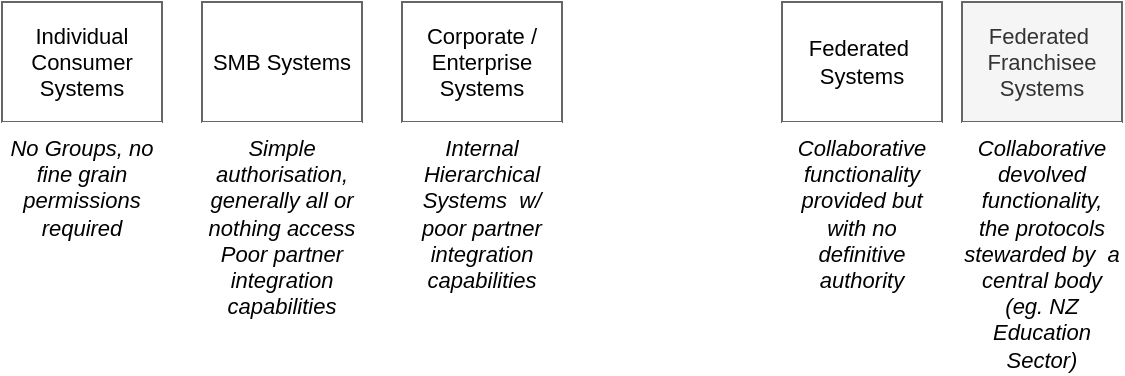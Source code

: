 <mxfile compressed="false" version="20.3.0" type="device">
  <diagram id="BayGc8JBj5o5I4HfzpmJ" name="Functionality/Analysis/Comparison of different User &amp; Group Management Capabilities Depending on Platform Choices">
    <mxGraphModel dx="782" dy="517" grid="1" gridSize="10" guides="1" tooltips="1" connect="1" arrows="1" fold="1" page="1" pageScale="1" pageWidth="827" pageHeight="1169" math="0" shadow="0">
      <root>
        <mxCell id="___ZYtuKfzhHM2hxXnuB-0" />
        <mxCell id="___ZYtuKfzhHM2hxXnuB-1" parent="___ZYtuKfzhHM2hxXnuB-0" />
        <mxCell id="___ZYtuKfzhHM2hxXnuB-2" value="Individual Consumer Systems" style="rounded=0;whiteSpace=wrap;html=1;fontSize=11;strokeColor=#666666;" parent="___ZYtuKfzhHM2hxXnuB-1" vertex="1">
          <mxGeometry x="120" y="120" width="80" height="60" as="geometry" />
        </mxCell>
        <mxCell id="___ZYtuKfzhHM2hxXnuB-3" value="Corporate / Enterprise Systems" style="rounded=0;whiteSpace=wrap;html=1;fontSize=11;strokeColor=#666666;" parent="___ZYtuKfzhHM2hxXnuB-1" vertex="1">
          <mxGeometry x="320" y="120" width="80" height="60" as="geometry" />
        </mxCell>
        <mxCell id="___ZYtuKfzhHM2hxXnuB-4" value="SMB Systems" style="rounded=0;whiteSpace=wrap;html=1;fontSize=11;strokeColor=#666666;" parent="___ZYtuKfzhHM2hxXnuB-1" vertex="1">
          <mxGeometry x="220" y="120" width="80" height="60" as="geometry" />
        </mxCell>
        <mxCell id="___ZYtuKfzhHM2hxXnuB-5" value="Federated&amp;nbsp; Franchisee Systems" style="rounded=0;whiteSpace=wrap;html=1;fontSize=11;strokeColor=#666666;fillColor=#f5f5f5;fontColor=#333333;" parent="___ZYtuKfzhHM2hxXnuB-1" vertex="1">
          <mxGeometry x="600" y="120" width="80" height="60" as="geometry" />
        </mxCell>
        <mxCell id="EOhwlegY5U9e9SbTwED8-1" value="Federated&amp;nbsp; Systems" style="rounded=0;whiteSpace=wrap;html=1;fontSize=11;strokeColor=#666666;" parent="___ZYtuKfzhHM2hxXnuB-1" vertex="1">
          <mxGeometry x="510" y="120" width="80" height="60" as="geometry" />
        </mxCell>
        <mxCell id="EOhwlegY5U9e9SbTwED8-2" value="No Groups, no fine grain permissions required" style="rounded=0;whiteSpace=wrap;html=1;fontSize=11;strokeColor=none;fontStyle=2;verticalAlign=top;" parent="___ZYtuKfzhHM2hxXnuB-1" vertex="1">
          <mxGeometry x="120" y="180" width="80" height="100" as="geometry" />
        </mxCell>
        <mxCell id="EOhwlegY5U9e9SbTwED8-3" value="Simple authorisation, generally all or nothing access&lt;br&gt;Poor partner integration capabilities" style="rounded=0;whiteSpace=wrap;html=1;fontSize=11;strokeColor=none;fontStyle=2;verticalAlign=top;" parent="___ZYtuKfzhHM2hxXnuB-1" vertex="1">
          <mxGeometry x="220" y="180" width="80" height="100" as="geometry" />
        </mxCell>
        <mxCell id="qI99FZC7gmtlGZ67eMqF-0" value="Internal Hierarchical Systems&amp;nbsp; w/ poor partner integration capabilities" style="rounded=0;whiteSpace=wrap;html=1;fontSize=11;strokeColor=none;fontStyle=2;verticalAlign=top;" parent="___ZYtuKfzhHM2hxXnuB-1" vertex="1">
          <mxGeometry x="320" y="180" width="80" height="100" as="geometry" />
        </mxCell>
        <mxCell id="qI99FZC7gmtlGZ67eMqF-1" value="Collaborative functionality provided but with no definitive authority" style="rounded=0;whiteSpace=wrap;html=1;fontSize=11;strokeColor=none;fontStyle=2;verticalAlign=top;" parent="___ZYtuKfzhHM2hxXnuB-1" vertex="1">
          <mxGeometry x="510" y="180" width="80" height="100" as="geometry" />
        </mxCell>
        <mxCell id="qI99FZC7gmtlGZ67eMqF-2" value="Collaborative devolved functionality, the protocols stewarded by&amp;nbsp; a central body (eg. NZ Education Sector)" style="rounded=0;whiteSpace=wrap;html=1;fontSize=11;strokeColor=none;fontStyle=2;verticalAlign=top;" parent="___ZYtuKfzhHM2hxXnuB-1" vertex="1">
          <mxGeometry x="600" y="180" width="80" height="100" as="geometry" />
        </mxCell>
        <mxCell id="VRbrzaOFeChv7vma7igu-0" value="Title" parent="___ZYtuKfzhHM2hxXnuB-0" visible="0" />
        <mxCell id="EOhwlegY5U9e9SbTwED8-0" value="&lt;font style=&quot;font-size: 12px&quot;&gt;Diagram: Base System Logical Module - Common User , Group, Permission &amp;amp; Role Management Options - HL&lt;/font&gt;" style="text;strokeColor=none;fillColor=none;html=1;fontSize=12;fontStyle=2;verticalAlign=middle;align=left;shadow=0;glass=0;comic=0;opacity=30;fontColor=#808080;strokeWidth=1;" parent="VRbrzaOFeChv7vma7igu-0" vertex="1">
          <mxGeometry x="120" y="320" width="560" height="20" as="geometry" />
        </mxCell>
      </root>
    </mxGraphModel>
  </diagram>
</mxfile>
